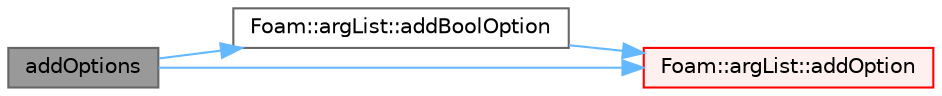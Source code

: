 digraph "addOptions"
{
 // LATEX_PDF_SIZE
  bgcolor="transparent";
  edge [fontname=Helvetica,fontsize=10,labelfontname=Helvetica,labelfontsize=10];
  node [fontname=Helvetica,fontsize=10,shape=box,height=0.2,width=0.4];
  rankdir="LR";
  Node1 [id="Node000001",label="addOptions",height=0.2,width=0.4,color="gray40", fillcolor="grey60", style="filled", fontcolor="black",tooltip=" "];
  Node1 -> Node2 [id="edge1_Node000001_Node000002",color="steelblue1",style="solid",tooltip=" "];
  Node2 [id="Node000002",label="Foam::argList::addBoolOption",height=0.2,width=0.4,color="grey40", fillcolor="white", style="filled",URL="$classFoam_1_1argList.html#aa33f6ce8d65b867d57b291919192ff02",tooltip=" "];
  Node2 -> Node3 [id="edge2_Node000002_Node000003",color="steelblue1",style="solid",tooltip=" "];
  Node3 [id="Node000003",label="Foam::argList::addOption",height=0.2,width=0.4,color="red", fillcolor="#FFF0F0", style="filled",URL="$classFoam_1_1argList.html#ab4ed1026313e1934c827cbf7671531fd",tooltip=" "];
  Node1 -> Node3 [id="edge3_Node000001_Node000003",color="steelblue1",style="solid",tooltip=" "];
}
